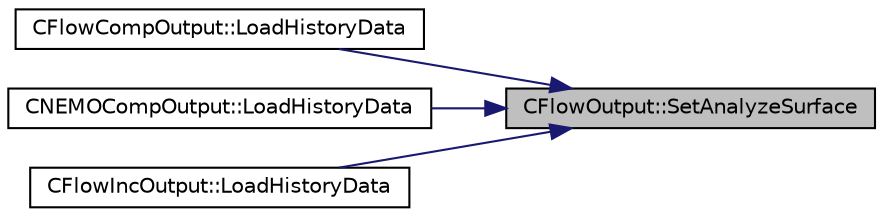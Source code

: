 digraph "CFlowOutput::SetAnalyzeSurface"
{
 // LATEX_PDF_SIZE
  edge [fontname="Helvetica",fontsize="10",labelfontname="Helvetica",labelfontsize="10"];
  node [fontname="Helvetica",fontsize="10",shape=record];
  rankdir="RL";
  Node1 [label="CFlowOutput::SetAnalyzeSurface",height=0.2,width=0.4,color="black", fillcolor="grey75", style="filled", fontcolor="black",tooltip="Set flow surface output field values."];
  Node1 -> Node2 [dir="back",color="midnightblue",fontsize="10",style="solid",fontname="Helvetica"];
  Node2 [label="CFlowCompOutput::LoadHistoryData",height=0.2,width=0.4,color="black", fillcolor="white", style="filled",URL="$classCFlowCompOutput.html#a393cb19a691990ee6e88f844eccc79ed",tooltip="Load the history output field values."];
  Node1 -> Node3 [dir="back",color="midnightblue",fontsize="10",style="solid",fontname="Helvetica"];
  Node3 [label="CNEMOCompOutput::LoadHistoryData",height=0.2,width=0.4,color="black", fillcolor="white", style="filled",URL="$classCNEMOCompOutput.html#a7a9f1a32fe55e6a967a27eb38408ec99",tooltip="Load the history output field values."];
  Node1 -> Node4 [dir="back",color="midnightblue",fontsize="10",style="solid",fontname="Helvetica"];
  Node4 [label="CFlowIncOutput::LoadHistoryData",height=0.2,width=0.4,color="black", fillcolor="white", style="filled",URL="$classCFlowIncOutput.html#a466112efa2e3a89cdd2456701a0480b5",tooltip="Load the history output field values."];
}
